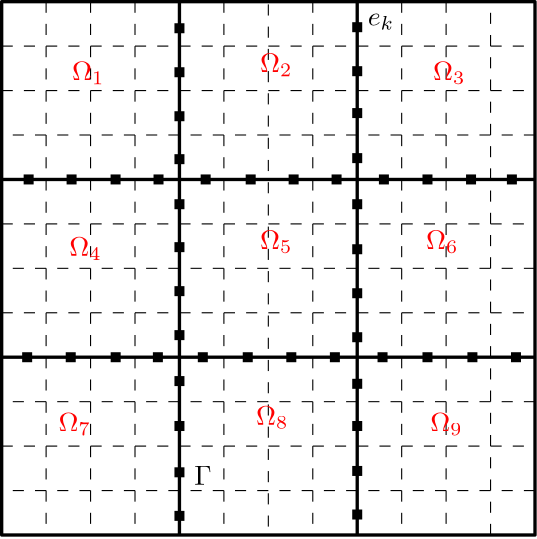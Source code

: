 <?xml version="1.0"?>
<!DOCTYPE ipe SYSTEM "ipe.dtd">
<ipe version="70107" creator="Ipe 7.1.7">
<info created="D:20170202123802" modified="D:20171016231636"/>
<ipestyle name="basic">
<symbol name="arrow/arc(spx)">
<path stroke="sym-stroke" fill="sym-stroke" pen="sym-pen">
0 0 m
-1 0.333 l
-1 -0.333 l
h
</path>
</symbol>
<symbol name="arrow/farc(spx)">
<path stroke="sym-stroke" fill="white" pen="sym-pen">
0 0 m
-1 0.333 l
-1 -0.333 l
h
</path>
</symbol>
<symbol name="arrow/ptarc(spx)">
<path stroke="sym-stroke" fill="sym-stroke" pen="sym-pen">
0 0 m
-1 0.333 l
-0.8 0 l
-1 -0.333 l
h
</path>
</symbol>
<symbol name="arrow/fptarc(spx)">
<path stroke="sym-stroke" fill="white" pen="sym-pen">
0 0 m
-1 0.333 l
-0.8 0 l
-1 -0.333 l
h
</path>
</symbol>
<symbol name="mark/circle(sx)" transformations="translations">
<path fill="sym-stroke">
0.6 0 0 0.6 0 0 e
0.4 0 0 0.4 0 0 e
</path>
</symbol>
<symbol name="mark/disk(sx)" transformations="translations">
<path fill="sym-stroke">
0.6 0 0 0.6 0 0 e
</path>
</symbol>
<symbol name="mark/fdisk(sfx)" transformations="translations">
<group>
<path fill="sym-fill">
0.5 0 0 0.5 0 0 e
</path>
<path fill="sym-stroke" fillrule="eofill">
0.6 0 0 0.6 0 0 e
0.4 0 0 0.4 0 0 e
</path>
</group>
</symbol>
<symbol name="mark/box(sx)" transformations="translations">
<path fill="sym-stroke" fillrule="eofill">
-0.6 -0.6 m
0.6 -0.6 l
0.6 0.6 l
-0.6 0.6 l
h
-0.4 -0.4 m
0.4 -0.4 l
0.4 0.4 l
-0.4 0.4 l
h
</path>
</symbol>
<symbol name="mark/square(sx)" transformations="translations">
<path fill="sym-stroke">
-0.6 -0.6 m
0.6 -0.6 l
0.6 0.6 l
-0.6 0.6 l
h
</path>
</symbol>
<symbol name="mark/fsquare(sfx)" transformations="translations">
<group>
<path fill="sym-fill">
-0.5 -0.5 m
0.5 -0.5 l
0.5 0.5 l
-0.5 0.5 l
h
</path>
<path fill="sym-stroke" fillrule="eofill">
-0.6 -0.6 m
0.6 -0.6 l
0.6 0.6 l
-0.6 0.6 l
h
-0.4 -0.4 m
0.4 -0.4 l
0.4 0.4 l
-0.4 0.4 l
h
</path>
</group>
</symbol>
<symbol name="mark/cross(sx)" transformations="translations">
<group>
<path fill="sym-stroke">
-0.43 -0.57 m
0.57 0.43 l
0.43 0.57 l
-0.57 -0.43 l
h
</path>
<path fill="sym-stroke">
-0.43 0.57 m
0.57 -0.43 l
0.43 -0.57 l
-0.57 0.43 l
h
</path>
</group>
</symbol>
<symbol name="arrow/fnormal(spx)">
<path stroke="sym-stroke" fill="white" pen="sym-pen">
0 0 m
-1 0.333 l
-1 -0.333 l
h
</path>
</symbol>
<symbol name="arrow/pointed(spx)">
<path stroke="sym-stroke" fill="sym-stroke" pen="sym-pen">
0 0 m
-1 0.333 l
-0.8 0 l
-1 -0.333 l
h
</path>
</symbol>
<symbol name="arrow/fpointed(spx)">
<path stroke="sym-stroke" fill="white" pen="sym-pen">
0 0 m
-1 0.333 l
-0.8 0 l
-1 -0.333 l
h
</path>
</symbol>
<symbol name="arrow/linear(spx)">
<path stroke="sym-stroke" pen="sym-pen">
-1 0.333 m
0 0 l
-1 -0.333 l
</path>
</symbol>
<symbol name="arrow/fdouble(spx)">
<path stroke="sym-stroke" fill="white" pen="sym-pen">
0 0 m
-1 0.333 l
-1 -0.333 l
h
-1 0 m
-2 0.333 l
-2 -0.333 l
h
</path>
</symbol>
<symbol name="arrow/double(spx)">
<path stroke="sym-stroke" fill="sym-stroke" pen="sym-pen">
0 0 m
-1 0.333 l
-1 -0.333 l
h
-1 0 m
-2 0.333 l
-2 -0.333 l
h
</path>
</symbol>
<pen name="heavier" value="0.8"/>
<pen name="fat" value="1.2"/>
<pen name="ultrafat" value="2"/>
<symbolsize name="large" value="5"/>
<symbolsize name="small" value="2"/>
<symbolsize name="tiny" value="1.1"/>
<arrowsize name="large" value="10"/>
<arrowsize name="small" value="5"/>
<arrowsize name="tiny" value="3"/>
<color name="red" value="1 0 0"/>
<color name="green" value="0 1 0"/>
<color name="blue" value="0 0 1"/>
<color name="yellow" value="1 1 0"/>
<color name="orange" value="1 0.647 0"/>
<color name="gold" value="1 0.843 0"/>
<color name="purple" value="0.627 0.125 0.941"/>
<color name="gray" value="0.745"/>
<color name="brown" value="0.647 0.165 0.165"/>
<color name="navy" value="0 0 0.502"/>
<color name="pink" value="1 0.753 0.796"/>
<color name="seagreen" value="0.18 0.545 0.341"/>
<color name="turquoise" value="0.251 0.878 0.816"/>
<color name="violet" value="0.933 0.51 0.933"/>
<color name="darkblue" value="0 0 0.545"/>
<color name="darkcyan" value="0 0.545 0.545"/>
<color name="darkgray" value="0.663"/>
<color name="darkgreen" value="0 0.392 0"/>
<color name="darkmagenta" value="0.545 0 0.545"/>
<color name="darkorange" value="1 0.549 0"/>
<color name="darkred" value="0.545 0 0"/>
<color name="lightblue" value="0.678 0.847 0.902"/>
<color name="lightcyan" value="0.878 1 1"/>
<color name="lightgray" value="0.827"/>
<color name="lightgreen" value="0.565 0.933 0.565"/>
<color name="lightyellow" value="1 1 0.878"/>
<dashstyle name="dashed" value="[4] 0"/>
<dashstyle name="dotted" value="[1 3] 0"/>
<dashstyle name="dash dotted" value="[4 2 1 2] 0"/>
<dashstyle name="dash dot dotted" value="[4 2 1 2 1 2] 0"/>
<textsize name="large" value="\large"/>
<textsize name="Large" value="\Large"/>
<textsize name="LARGE" value="\LARGE"/>
<textsize name="huge" value="\huge"/>
<textsize name="Huge" value="\Huge"/>
<textsize name="small" value="\small"/>
<textsize name="footnote" value="\footnotesize"/>
<textsize name="tiny" value="\tiny"/>
<textstyle name="center" begin="\begin{center}" end="\end{center}"/>
<textstyle name="itemize" begin="\begin{itemize}" end="\end{itemize}"/>
<textstyle name="item" begin="\begin{itemize}\item{}" end="\end{itemize}"/>
<gridsize name="4 pts" value="4"/>
<gridsize name="8 pts (~3 mm)" value="8"/>
<gridsize name="16 pts (~6 mm)" value="16"/>
<gridsize name="32 pts (~12 mm)" value="32"/>
<gridsize name="10 pts (~3.5 mm)" value="10"/>
<gridsize name="20 pts (~7 mm)" value="20"/>
<gridsize name="14 pts (~5 mm)" value="14"/>
<gridsize name="28 pts (~10 mm)" value="28"/>
<gridsize name="56 pts (~20 mm)" value="56"/>
<anglesize name="90 deg" value="90"/>
<anglesize name="60 deg" value="60"/>
<anglesize name="45 deg" value="45"/>
<anglesize name="30 deg" value="30"/>
<anglesize name="22.5 deg" value="22.5"/>
<tiling name="falling" angle="-60" step="4" width="1"/>
<tiling name="rising" angle="30" step="4" width="1"/>
</ipestyle>
<page>
<layer name="alpha"/>
<view layers="alpha" active="alpha"/>
<path layer="alpha" stroke="black" dash="dashed">
192 768 m
192 768 l
192 768 l
192 768 l
h
</path>
<path stroke="black" dash="dashed">
192 768 m
192 768 l
192 768 l
192 768 l
h
</path>
<path stroke="black" pen="fat">
192 768 m
192 576 l
384 576 l
384 768 l
h
</path>
<path stroke="black" pen="fat">
192 704 m
384 704 l
384 704 l
</path>
<path stroke="black" pen="fat">
192 640 m
384 640 l
</path>
<path stroke="black" pen="fat">
256 768 m
256 576 l
</path>
<path stroke="black" pen="fat">
320 768 m
320 576 l
</path>
<path stroke="black" dash="dashed">
208 768 m
208 576 l
</path>
<path stroke="black" dash="dashed">
224 768 m
224 576 l
</path>
<path stroke="black" dash="dashed">
240 768 m
240 576 l
</path>
<path stroke="black" dash="dashed">
272 768 m
272 576 l
</path>
<path matrix="1 0 0 1 0 -0.98036" stroke="black" dash="dashed">
288 768 m
288 576 l
</path>
<path stroke="black" dash="dashed">
304 768 m
304 576 l
</path>
<path stroke="black" dash="dashed">
336 768 m
336 576 l
336 576 l
336 576 l
</path>
<path stroke="black" dash="dashed">
352 768 m
352 576 l
</path>
<path stroke="black" dash="dashed">
368 576 m
368 768 l
</path>
<path stroke="black" dash="dashed">
192 752 m
384 752 l
384 752 l
</path>
<path stroke="black" dash="dashed">
192 736 m
384 736 l
</path>
<path stroke="black" dash="dashed">
384 720 m
192 720 l
192 720 l
192 720 l
</path>
<path stroke="black" dash="dashed">
192 688 m
384 688 l
</path>
<path stroke="black" dash="dashed">
384 672 m
192 672 l
</path>
<path stroke="black" dash="dashed">
192 656 m
384 656 l
</path>
<path stroke="black" dash="dashed">
384 624 m
192 624 l
</path>
<path stroke="black" dash="dashed">
192 608 m
384 608 l
</path>
<path stroke="black" dash="dashed">
384 592 m
192 592 l
</path>
<use name="mark/square(sx)" pos="256 758.433" size="normal" stroke="black"/>
<use name="mark/square(sx)" pos="256 742.596" size="normal" stroke="black"/>
<use name="mark/square(sx)" pos="256 726.76" size="normal" stroke="black"/>
<use name="mark/square(sx)" pos="256 711.3" size="normal" stroke="black"/>
<use name="mark/square(sx)" pos="256 695.086" size="normal" stroke="black"/>
<use name="mark/square(sx)" pos="256 679.627" size="normal" stroke="black"/>
<use name="mark/square(sx)" pos="256 663.79" size="normal" stroke="black"/>
<use name="mark/square(sx)" pos="256 647.954" size="normal" stroke="black"/>
<use name="mark/square(sx)" pos="201.712 704" size="normal" stroke="black"/>
<use name="mark/square(sx)" pos="217.172 704" size="normal" stroke="black"/>
<use name="mark/square(sx)" pos="233.008 704" size="normal" stroke="black"/>
<use name="mark/square(sx)" pos="248.468 704" size="normal" stroke="black"/>
<use name="mark/square(sx)" pos="265.436 704" size="normal" stroke="black"/>
<use name="mark/square(sx)" pos="281.649 704" size="normal" stroke="black"/>
<use name="mark/square(sx)" pos="297.109 704" size="normal" stroke="black"/>
<use name="mark/square(sx)" pos="312.568 704" size="normal" stroke="black"/>
<use name="mark/square(sx)" pos="320 758.81" size="normal" stroke="black"/>
<use name="mark/square(sx)" pos="320 742.973" size="normal" stroke="black"/>
<use name="mark/square(sx)" pos="320 727.891" size="normal" stroke="black"/>
<use name="mark/square(sx)" pos="320 711.677" size="normal" stroke="black"/>
<use name="mark/square(sx)" pos="320 695.086" size="normal" stroke="black"/>
<use name="mark/square(sx)" pos="320 678.873" size="normal" stroke="black"/>
<use name="mark/square(sx)" pos="320 663.036" size="normal" stroke="black"/>
<use name="mark/square(sx)" pos="320 647.2" size="normal" stroke="black"/>
<use name="mark/square(sx)" pos="329.606 704" size="normal" stroke="black"/>
<use name="mark/square(sx)" pos="345.291 704" size="normal" stroke="black"/>
<use name="mark/square(sx)" pos="360.977 704" size="normal" stroke="black"/>
<use name="mark/square(sx)" pos="375.682 704" size="normal" stroke="black"/>
<use name="mark/square(sx)" pos="329.115 640" size="normal" stroke="black"/>
<use name="mark/square(sx)" pos="345.291 640" size="normal" stroke="black"/>
<use name="mark/square(sx)" pos="361.467 640" size="normal" stroke="black"/>
<use name="mark/square(sx)" pos="377.153 640" size="normal" stroke="black"/>
<use name="mark/square(sx)" pos="264.412 640" size="normal" stroke="black"/>
<use name="mark/square(sx)" pos="280.588 640" size="normal" stroke="black"/>
<use name="mark/square(sx)" pos="296.273 640" size="normal" stroke="black"/>
<use name="mark/square(sx)" pos="311.959 640" size="normal" stroke="black"/>
<use name="mark/square(sx)" pos="201.178 640" size="normal" stroke="black"/>
<use name="mark/square(sx)" pos="216.864 640" size="normal" stroke="black"/>
<use name="mark/square(sx)" pos="233.04 640" size="normal" stroke="black"/>
<use name="mark/square(sx)" pos="248.236 640" size="normal" stroke="black"/>
<use name="mark/square(sx)" pos="256 631.412" size="normal" stroke="black"/>
<use name="mark/square(sx)" pos="256 615.236" size="normal" stroke="black"/>
<use name="mark/square(sx)" pos="256 598.57" size="normal" stroke="black"/>
<use name="mark/square(sx)" pos="256 582.884" size="normal" stroke="black"/>
<use name="mark/square(sx)" pos="320 630.431" size="normal" stroke="black"/>
<use name="mark/square(sx)" pos="320 615.236" size="normal" stroke="black"/>
<use name="mark/square(sx)" pos="320 599.06" size="normal" stroke="black"/>
<use name="mark/square(sx)" pos="320 583.374" size="normal" stroke="black"/>
<text transformations="translations" pos="217.354 739.741" stroke="red" type="label" valign="baseline">$\Omega_{1}$</text>
<text transformations="translations" pos="284.999 742.682" stroke="red" type="label" valign="baseline">$\Omega_{2}$</text>
<text matrix="1 0 0 1 0.98036 -5.39198" transformations="translations" pos="346.272 745.133" stroke="red" type="label" valign="baseline">$\Omega_{3}$</text>
<text transformations="translations" pos="216.374 676.508" stroke="red" type="label" valign="baseline">$\Omega_{4}$</text>
<text transformations="translations" pos="284.999 678.959" stroke="red" type="label" valign="baseline">$\Omega_{5}$</text>
<text transformations="translations" pos="344.801 678.959" stroke="red" type="label" valign="baseline">$\Omega_{6}$</text>
<text transformations="translations" pos="212.452 613.275" stroke="red" type="label" valign="baseline">$\Omega_{7}$</text>
<text transformations="translations" pos="283.529 615.726" stroke="red" type="label" valign="baseline">$\Omega_{8}$</text>
<text matrix="1 0 0 1 0 -4.9018" transformations="translations" pos="346.272 618.177" stroke="red" type="label" valign="baseline">$\Omega_{9}$</text>
<text matrix="1 0 0 1 4 -17" transformations="translations" pos="319.772 776.414" stroke="black" type="label" valign="baseline">$e_{k}$</text>
<text transformations="translations" pos="261.311 594.107" stroke="black" type="label" valign="baseline">$\Gamma$</text>
</page>
</ipe>
